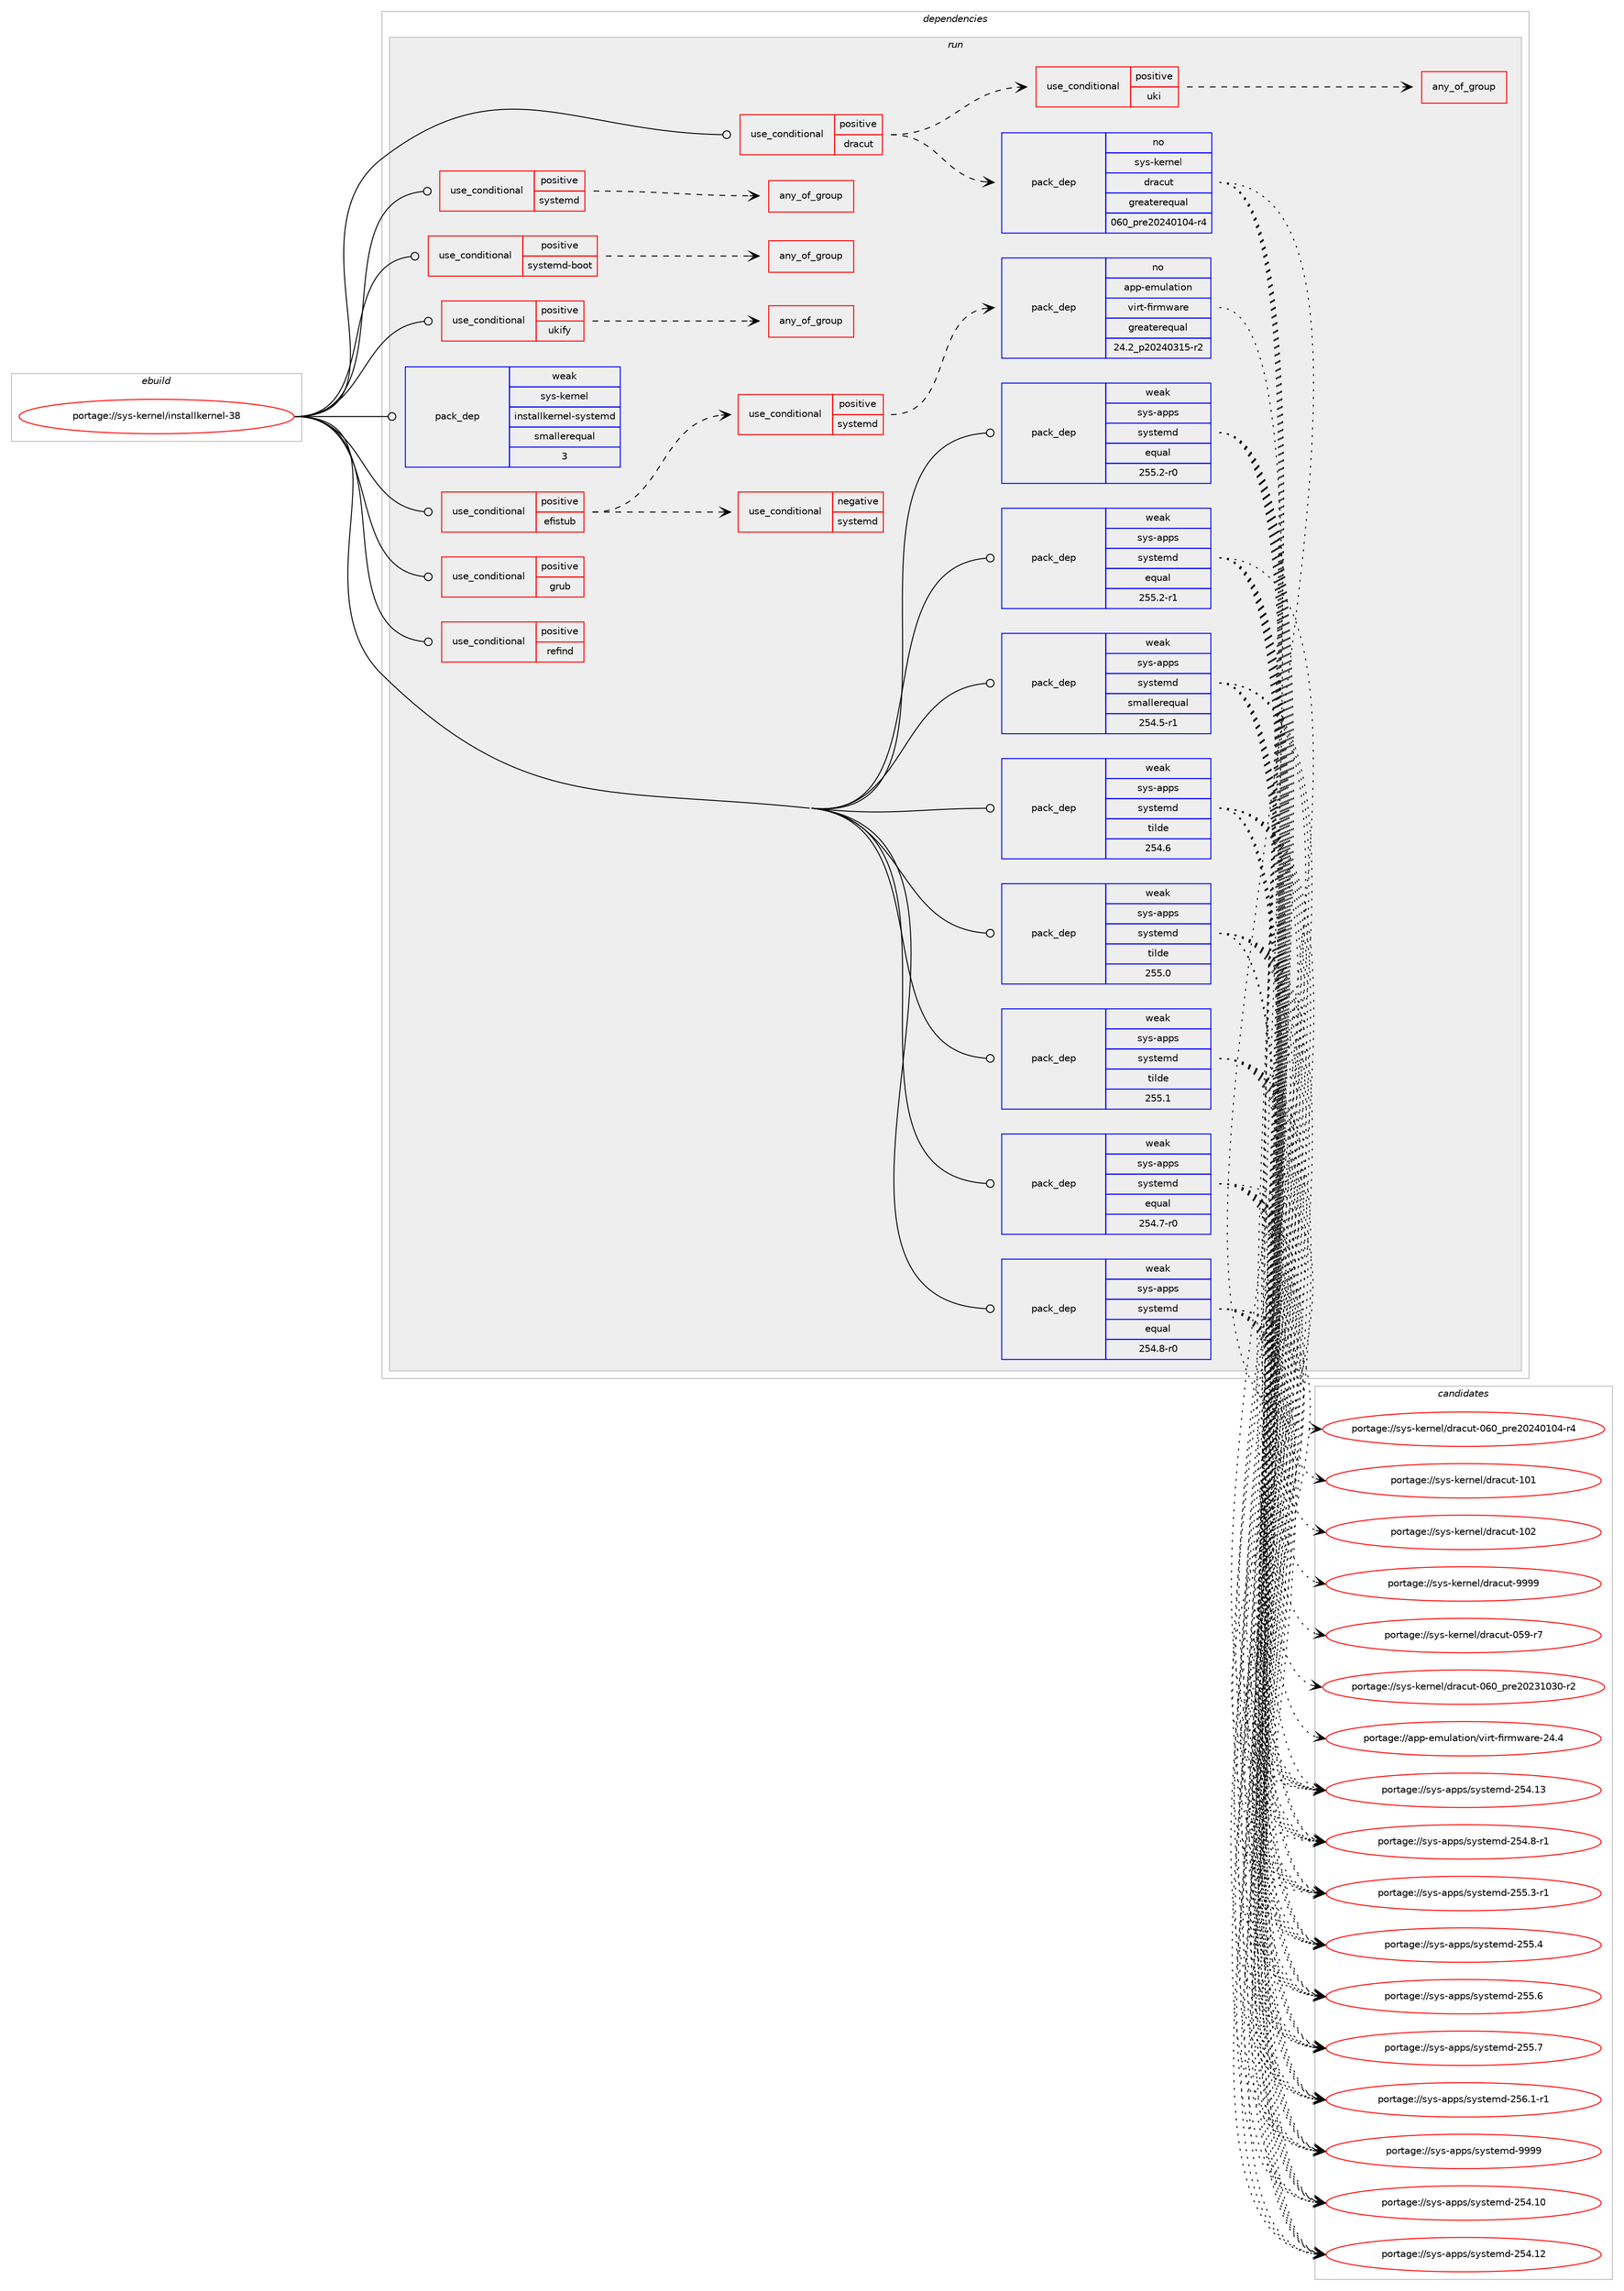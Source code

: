 digraph prolog {

# *************
# Graph options
# *************

newrank=true;
concentrate=true;
compound=true;
graph [rankdir=LR,fontname=Helvetica,fontsize=10,ranksep=1.5];#, ranksep=2.5, nodesep=0.2];
edge  [arrowhead=vee];
node  [fontname=Helvetica,fontsize=10];

# **********
# The ebuild
# **********

subgraph cluster_leftcol {
color=gray;
rank=same;
label=<<i>ebuild</i>>;
id [label="portage://sys-kernel/installkernel-38", color=red, width=4, href="../sys-kernel/installkernel-38.svg"];
}

# ****************
# The dependencies
# ****************

subgraph cluster_midcol {
color=gray;
label=<<i>dependencies</i>>;
subgraph cluster_compile {
fillcolor="#eeeeee";
style=filled;
label=<<i>compile</i>>;
}
subgraph cluster_compileandrun {
fillcolor="#eeeeee";
style=filled;
label=<<i>compile and run</i>>;
}
subgraph cluster_run {
fillcolor="#eeeeee";
style=filled;
label=<<i>run</i>>;
subgraph cond114035 {
dependency219829 [label=<<TABLE BORDER="0" CELLBORDER="1" CELLSPACING="0" CELLPADDING="4"><TR><TD ROWSPAN="3" CELLPADDING="10">use_conditional</TD></TR><TR><TD>positive</TD></TR><TR><TD>dracut</TD></TR></TABLE>>, shape=none, color=red];
subgraph pack102883 {
dependency219830 [label=<<TABLE BORDER="0" CELLBORDER="1" CELLSPACING="0" CELLPADDING="4" WIDTH="220"><TR><TD ROWSPAN="6" CELLPADDING="30">pack_dep</TD></TR><TR><TD WIDTH="110">no</TD></TR><TR><TD>sys-kernel</TD></TR><TR><TD>dracut</TD></TR><TR><TD>greaterequal</TD></TR><TR><TD>060_pre20240104-r4</TD></TR></TABLE>>, shape=none, color=blue];
}
dependency219829:e -> dependency219830:w [weight=20,style="dashed",arrowhead="vee"];
subgraph cond114036 {
dependency219831 [label=<<TABLE BORDER="0" CELLBORDER="1" CELLSPACING="0" CELLPADDING="4"><TR><TD ROWSPAN="3" CELLPADDING="10">use_conditional</TD></TR><TR><TD>positive</TD></TR><TR><TD>uki</TD></TR></TABLE>>, shape=none, color=red];
subgraph any2712 {
dependency219832 [label=<<TABLE BORDER="0" CELLBORDER="1" CELLSPACING="0" CELLPADDING="4"><TR><TD CELLPADDING="10">any_of_group</TD></TR></TABLE>>, shape=none, color=red];# *** BEGIN UNKNOWN DEPENDENCY TYPE (TODO) ***
# dependency219832 -> package_dependency(portage://sys-kernel/installkernel-38,run,no,sys-apps,systemd,none,[,,],[],[use(enable(boot),negative)])
# *** END UNKNOWN DEPENDENCY TYPE (TODO) ***

# *** BEGIN UNKNOWN DEPENDENCY TYPE (TODO) ***
# dependency219832 -> package_dependency(portage://sys-kernel/installkernel-38,run,no,sys-apps,systemd-utils,none,[,,],[],[use(enable(boot),negative)])
# *** END UNKNOWN DEPENDENCY TYPE (TODO) ***

}
dependency219831:e -> dependency219832:w [weight=20,style="dashed",arrowhead="vee"];
}
dependency219829:e -> dependency219831:w [weight=20,style="dashed",arrowhead="vee"];
}
id:e -> dependency219829:w [weight=20,style="solid",arrowhead="odot"];
subgraph cond114037 {
dependency219833 [label=<<TABLE BORDER="0" CELLBORDER="1" CELLSPACING="0" CELLPADDING="4"><TR><TD ROWSPAN="3" CELLPADDING="10">use_conditional</TD></TR><TR><TD>positive</TD></TR><TR><TD>efistub</TD></TR></TABLE>>, shape=none, color=red];
subgraph cond114038 {
dependency219834 [label=<<TABLE BORDER="0" CELLBORDER="1" CELLSPACING="0" CELLPADDING="4"><TR><TD ROWSPAN="3" CELLPADDING="10">use_conditional</TD></TR><TR><TD>positive</TD></TR><TR><TD>systemd</TD></TR></TABLE>>, shape=none, color=red];
subgraph pack102884 {
dependency219835 [label=<<TABLE BORDER="0" CELLBORDER="1" CELLSPACING="0" CELLPADDING="4" WIDTH="220"><TR><TD ROWSPAN="6" CELLPADDING="30">pack_dep</TD></TR><TR><TD WIDTH="110">no</TD></TR><TR><TD>app-emulation</TD></TR><TR><TD>virt-firmware</TD></TR><TR><TD>greaterequal</TD></TR><TR><TD>24.2_p20240315-r2</TD></TR></TABLE>>, shape=none, color=blue];
}
dependency219834:e -> dependency219835:w [weight=20,style="dashed",arrowhead="vee"];
}
dependency219833:e -> dependency219834:w [weight=20,style="dashed",arrowhead="vee"];
subgraph cond114039 {
dependency219836 [label=<<TABLE BORDER="0" CELLBORDER="1" CELLSPACING="0" CELLPADDING="4"><TR><TD ROWSPAN="3" CELLPADDING="10">use_conditional</TD></TR><TR><TD>negative</TD></TR><TR><TD>systemd</TD></TR></TABLE>>, shape=none, color=red];
# *** BEGIN UNKNOWN DEPENDENCY TYPE (TODO) ***
# dependency219836 -> package_dependency(portage://sys-kernel/installkernel-38,run,no,sys-boot,uefi-mkconfig,none,[,,],[],[])
# *** END UNKNOWN DEPENDENCY TYPE (TODO) ***

}
dependency219833:e -> dependency219836:w [weight=20,style="dashed",arrowhead="vee"];
}
id:e -> dependency219833:w [weight=20,style="solid",arrowhead="odot"];
subgraph cond114040 {
dependency219837 [label=<<TABLE BORDER="0" CELLBORDER="1" CELLSPACING="0" CELLPADDING="4"><TR><TD ROWSPAN="3" CELLPADDING="10">use_conditional</TD></TR><TR><TD>positive</TD></TR><TR><TD>grub</TD></TR></TABLE>>, shape=none, color=red];
# *** BEGIN UNKNOWN DEPENDENCY TYPE (TODO) ***
# dependency219837 -> package_dependency(portage://sys-kernel/installkernel-38,run,no,sys-boot,grub,none,[,,],[],[])
# *** END UNKNOWN DEPENDENCY TYPE (TODO) ***

}
id:e -> dependency219837:w [weight=20,style="solid",arrowhead="odot"];
subgraph cond114041 {
dependency219838 [label=<<TABLE BORDER="0" CELLBORDER="1" CELLSPACING="0" CELLPADDING="4"><TR><TD ROWSPAN="3" CELLPADDING="10">use_conditional</TD></TR><TR><TD>positive</TD></TR><TR><TD>refind</TD></TR></TABLE>>, shape=none, color=red];
# *** BEGIN UNKNOWN DEPENDENCY TYPE (TODO) ***
# dependency219838 -> package_dependency(portage://sys-kernel/installkernel-38,run,no,sys-boot,refind,none,[,,],[],[])
# *** END UNKNOWN DEPENDENCY TYPE (TODO) ***

}
id:e -> dependency219838:w [weight=20,style="solid",arrowhead="odot"];
subgraph cond114042 {
dependency219839 [label=<<TABLE BORDER="0" CELLBORDER="1" CELLSPACING="0" CELLPADDING="4"><TR><TD ROWSPAN="3" CELLPADDING="10">use_conditional</TD></TR><TR><TD>positive</TD></TR><TR><TD>systemd</TD></TR></TABLE>>, shape=none, color=red];
subgraph any2713 {
dependency219840 [label=<<TABLE BORDER="0" CELLBORDER="1" CELLSPACING="0" CELLPADDING="4"><TR><TD CELLPADDING="10">any_of_group</TD></TR></TABLE>>, shape=none, color=red];# *** BEGIN UNKNOWN DEPENDENCY TYPE (TODO) ***
# dependency219840 -> package_dependency(portage://sys-kernel/installkernel-38,run,no,sys-apps,systemd,none,[,,],[],[use(enable(kernel-install),negative)])
# *** END UNKNOWN DEPENDENCY TYPE (TODO) ***

# *** BEGIN UNKNOWN DEPENDENCY TYPE (TODO) ***
# dependency219840 -> package_dependency(portage://sys-kernel/installkernel-38,run,no,sys-apps,systemd-utils,none,[,,],[],[use(enable(kernel-install),negative)])
# *** END UNKNOWN DEPENDENCY TYPE (TODO) ***

}
dependency219839:e -> dependency219840:w [weight=20,style="dashed",arrowhead="vee"];
}
id:e -> dependency219839:w [weight=20,style="solid",arrowhead="odot"];
subgraph cond114043 {
dependency219841 [label=<<TABLE BORDER="0" CELLBORDER="1" CELLSPACING="0" CELLPADDING="4"><TR><TD ROWSPAN="3" CELLPADDING="10">use_conditional</TD></TR><TR><TD>positive</TD></TR><TR><TD>systemd-boot</TD></TR></TABLE>>, shape=none, color=red];
subgraph any2714 {
dependency219842 [label=<<TABLE BORDER="0" CELLBORDER="1" CELLSPACING="0" CELLPADDING="4"><TR><TD CELLPADDING="10">any_of_group</TD></TR></TABLE>>, shape=none, color=red];# *** BEGIN UNKNOWN DEPENDENCY TYPE (TODO) ***
# dependency219842 -> package_dependency(portage://sys-kernel/installkernel-38,run,no,sys-apps,systemd,none,[,,],[],[use(enable(boot),negative)])
# *** END UNKNOWN DEPENDENCY TYPE (TODO) ***

# *** BEGIN UNKNOWN DEPENDENCY TYPE (TODO) ***
# dependency219842 -> package_dependency(portage://sys-kernel/installkernel-38,run,no,sys-apps,systemd-utils,none,[,,],[],[use(enable(boot),negative)])
# *** END UNKNOWN DEPENDENCY TYPE (TODO) ***

}
dependency219841:e -> dependency219842:w [weight=20,style="dashed",arrowhead="vee"];
}
id:e -> dependency219841:w [weight=20,style="solid",arrowhead="odot"];
subgraph cond114044 {
dependency219843 [label=<<TABLE BORDER="0" CELLBORDER="1" CELLSPACING="0" CELLPADDING="4"><TR><TD ROWSPAN="3" CELLPADDING="10">use_conditional</TD></TR><TR><TD>positive</TD></TR><TR><TD>ukify</TD></TR></TABLE>>, shape=none, color=red];
subgraph any2715 {
dependency219844 [label=<<TABLE BORDER="0" CELLBORDER="1" CELLSPACING="0" CELLPADDING="4"><TR><TD CELLPADDING="10">any_of_group</TD></TR></TABLE>>, shape=none, color=red];# *** BEGIN UNKNOWN DEPENDENCY TYPE (TODO) ***
# dependency219844 -> package_dependency(portage://sys-kernel/installkernel-38,run,no,sys-apps,systemd,none,[,,],[],[use(enable(boot),negative),use(enable(ukify),negative)])
# *** END UNKNOWN DEPENDENCY TYPE (TODO) ***

# *** BEGIN UNKNOWN DEPENDENCY TYPE (TODO) ***
# dependency219844 -> package_dependency(portage://sys-kernel/installkernel-38,run,no,sys-apps,systemd-utils,none,[,,],[],[use(enable(boot),negative),use(enable(ukify),negative)])
# *** END UNKNOWN DEPENDENCY TYPE (TODO) ***

}
dependency219843:e -> dependency219844:w [weight=20,style="dashed",arrowhead="vee"];
}
id:e -> dependency219843:w [weight=20,style="solid",arrowhead="odot"];
subgraph pack102885 {
dependency219845 [label=<<TABLE BORDER="0" CELLBORDER="1" CELLSPACING="0" CELLPADDING="4" WIDTH="220"><TR><TD ROWSPAN="6" CELLPADDING="30">pack_dep</TD></TR><TR><TD WIDTH="110">weak</TD></TR><TR><TD>sys-apps</TD></TR><TR><TD>systemd</TD></TR><TR><TD>equal</TD></TR><TR><TD>254.7-r0</TD></TR></TABLE>>, shape=none, color=blue];
}
id:e -> dependency219845:w [weight=20,style="solid",arrowhead="odot"];
subgraph pack102886 {
dependency219846 [label=<<TABLE BORDER="0" CELLBORDER="1" CELLSPACING="0" CELLPADDING="4" WIDTH="220"><TR><TD ROWSPAN="6" CELLPADDING="30">pack_dep</TD></TR><TR><TD WIDTH="110">weak</TD></TR><TR><TD>sys-apps</TD></TR><TR><TD>systemd</TD></TR><TR><TD>equal</TD></TR><TR><TD>254.8-r0</TD></TR></TABLE>>, shape=none, color=blue];
}
id:e -> dependency219846:w [weight=20,style="solid",arrowhead="odot"];
subgraph pack102887 {
dependency219847 [label=<<TABLE BORDER="0" CELLBORDER="1" CELLSPACING="0" CELLPADDING="4" WIDTH="220"><TR><TD ROWSPAN="6" CELLPADDING="30">pack_dep</TD></TR><TR><TD WIDTH="110">weak</TD></TR><TR><TD>sys-apps</TD></TR><TR><TD>systemd</TD></TR><TR><TD>equal</TD></TR><TR><TD>255.2-r0</TD></TR></TABLE>>, shape=none, color=blue];
}
id:e -> dependency219847:w [weight=20,style="solid",arrowhead="odot"];
subgraph pack102888 {
dependency219848 [label=<<TABLE BORDER="0" CELLBORDER="1" CELLSPACING="0" CELLPADDING="4" WIDTH="220"><TR><TD ROWSPAN="6" CELLPADDING="30">pack_dep</TD></TR><TR><TD WIDTH="110">weak</TD></TR><TR><TD>sys-apps</TD></TR><TR><TD>systemd</TD></TR><TR><TD>equal</TD></TR><TR><TD>255.2-r1</TD></TR></TABLE>>, shape=none, color=blue];
}
id:e -> dependency219848:w [weight=20,style="solid",arrowhead="odot"];
subgraph pack102889 {
dependency219849 [label=<<TABLE BORDER="0" CELLBORDER="1" CELLSPACING="0" CELLPADDING="4" WIDTH="220"><TR><TD ROWSPAN="6" CELLPADDING="30">pack_dep</TD></TR><TR><TD WIDTH="110">weak</TD></TR><TR><TD>sys-apps</TD></TR><TR><TD>systemd</TD></TR><TR><TD>smallerequal</TD></TR><TR><TD>254.5-r1</TD></TR></TABLE>>, shape=none, color=blue];
}
id:e -> dependency219849:w [weight=20,style="solid",arrowhead="odot"];
subgraph pack102890 {
dependency219850 [label=<<TABLE BORDER="0" CELLBORDER="1" CELLSPACING="0" CELLPADDING="4" WIDTH="220"><TR><TD ROWSPAN="6" CELLPADDING="30">pack_dep</TD></TR><TR><TD WIDTH="110">weak</TD></TR><TR><TD>sys-apps</TD></TR><TR><TD>systemd</TD></TR><TR><TD>tilde</TD></TR><TR><TD>254.6</TD></TR></TABLE>>, shape=none, color=blue];
}
id:e -> dependency219850:w [weight=20,style="solid",arrowhead="odot"];
subgraph pack102891 {
dependency219851 [label=<<TABLE BORDER="0" CELLBORDER="1" CELLSPACING="0" CELLPADDING="4" WIDTH="220"><TR><TD ROWSPAN="6" CELLPADDING="30">pack_dep</TD></TR><TR><TD WIDTH="110">weak</TD></TR><TR><TD>sys-apps</TD></TR><TR><TD>systemd</TD></TR><TR><TD>tilde</TD></TR><TR><TD>255.0</TD></TR></TABLE>>, shape=none, color=blue];
}
id:e -> dependency219851:w [weight=20,style="solid",arrowhead="odot"];
subgraph pack102892 {
dependency219852 [label=<<TABLE BORDER="0" CELLBORDER="1" CELLSPACING="0" CELLPADDING="4" WIDTH="220"><TR><TD ROWSPAN="6" CELLPADDING="30">pack_dep</TD></TR><TR><TD WIDTH="110">weak</TD></TR><TR><TD>sys-apps</TD></TR><TR><TD>systemd</TD></TR><TR><TD>tilde</TD></TR><TR><TD>255.1</TD></TR></TABLE>>, shape=none, color=blue];
}
id:e -> dependency219852:w [weight=20,style="solid",arrowhead="odot"];
subgraph pack102893 {
dependency219853 [label=<<TABLE BORDER="0" CELLBORDER="1" CELLSPACING="0" CELLPADDING="4" WIDTH="220"><TR><TD ROWSPAN="6" CELLPADDING="30">pack_dep</TD></TR><TR><TD WIDTH="110">weak</TD></TR><TR><TD>sys-kernel</TD></TR><TR><TD>installkernel-systemd</TD></TR><TR><TD>smallerequal</TD></TR><TR><TD>3</TD></TR></TABLE>>, shape=none, color=blue];
}
id:e -> dependency219853:w [weight=20,style="solid",arrowhead="odot"];
}
}

# **************
# The candidates
# **************

subgraph cluster_choices {
rank=same;
color=gray;
label=<<i>candidates</i>>;

subgraph choice102883 {
color=black;
nodesep=1;
choice11512111545107101114110101108471001149799117116454853574511455 [label="portage://sys-kernel/dracut-059-r7", color=red, width=4,href="../sys-kernel/dracut-059-r7.svg"];
choice11512111545107101114110101108471001149799117116454854489511211410150485051494851484511450 [label="portage://sys-kernel/dracut-060_pre20231030-r2", color=red, width=4,href="../sys-kernel/dracut-060_pre20231030-r2.svg"];
choice11512111545107101114110101108471001149799117116454854489511211410150485052484948524511452 [label="portage://sys-kernel/dracut-060_pre20240104-r4", color=red, width=4,href="../sys-kernel/dracut-060_pre20240104-r4.svg"];
choice1151211154510710111411010110847100114979911711645494849 [label="portage://sys-kernel/dracut-101", color=red, width=4,href="../sys-kernel/dracut-101.svg"];
choice1151211154510710111411010110847100114979911711645494850 [label="portage://sys-kernel/dracut-102", color=red, width=4,href="../sys-kernel/dracut-102.svg"];
choice115121115451071011141101011084710011497991171164557575757 [label="portage://sys-kernel/dracut-9999", color=red, width=4,href="../sys-kernel/dracut-9999.svg"];
dependency219830:e -> choice11512111545107101114110101108471001149799117116454853574511455:w [style=dotted,weight="100"];
dependency219830:e -> choice11512111545107101114110101108471001149799117116454854489511211410150485051494851484511450:w [style=dotted,weight="100"];
dependency219830:e -> choice11512111545107101114110101108471001149799117116454854489511211410150485052484948524511452:w [style=dotted,weight="100"];
dependency219830:e -> choice1151211154510710111411010110847100114979911711645494849:w [style=dotted,weight="100"];
dependency219830:e -> choice1151211154510710111411010110847100114979911711645494850:w [style=dotted,weight="100"];
dependency219830:e -> choice115121115451071011141101011084710011497991171164557575757:w [style=dotted,weight="100"];
}
subgraph choice102884 {
color=black;
nodesep=1;
choice9711211245101109117108971161051111104711810511411645102105114109119971141014550524652 [label="portage://app-emulation/virt-firmware-24.4", color=red, width=4,href="../app-emulation/virt-firmware-24.4.svg"];
dependency219835:e -> choice9711211245101109117108971161051111104711810511411645102105114109119971141014550524652:w [style=dotted,weight="100"];
}
subgraph choice102885 {
color=black;
nodesep=1;
choice11512111545971121121154711512111511610110910045505352464948 [label="portage://sys-apps/systemd-254.10", color=red, width=4,href="../sys-apps/systemd-254.10.svg"];
choice11512111545971121121154711512111511610110910045505352464950 [label="portage://sys-apps/systemd-254.12", color=red, width=4,href="../sys-apps/systemd-254.12.svg"];
choice11512111545971121121154711512111511610110910045505352464951 [label="portage://sys-apps/systemd-254.13", color=red, width=4,href="../sys-apps/systemd-254.13.svg"];
choice1151211154597112112115471151211151161011091004550535246564511449 [label="portage://sys-apps/systemd-254.8-r1", color=red, width=4,href="../sys-apps/systemd-254.8-r1.svg"];
choice1151211154597112112115471151211151161011091004550535346514511449 [label="portage://sys-apps/systemd-255.3-r1", color=red, width=4,href="../sys-apps/systemd-255.3-r1.svg"];
choice115121115459711211211547115121115116101109100455053534652 [label="portage://sys-apps/systemd-255.4", color=red, width=4,href="../sys-apps/systemd-255.4.svg"];
choice115121115459711211211547115121115116101109100455053534654 [label="portage://sys-apps/systemd-255.6", color=red, width=4,href="../sys-apps/systemd-255.6.svg"];
choice115121115459711211211547115121115116101109100455053534655 [label="portage://sys-apps/systemd-255.7", color=red, width=4,href="../sys-apps/systemd-255.7.svg"];
choice1151211154597112112115471151211151161011091004550535446494511449 [label="portage://sys-apps/systemd-256.1-r1", color=red, width=4,href="../sys-apps/systemd-256.1-r1.svg"];
choice1151211154597112112115471151211151161011091004557575757 [label="portage://sys-apps/systemd-9999", color=red, width=4,href="../sys-apps/systemd-9999.svg"];
dependency219845:e -> choice11512111545971121121154711512111511610110910045505352464948:w [style=dotted,weight="100"];
dependency219845:e -> choice11512111545971121121154711512111511610110910045505352464950:w [style=dotted,weight="100"];
dependency219845:e -> choice11512111545971121121154711512111511610110910045505352464951:w [style=dotted,weight="100"];
dependency219845:e -> choice1151211154597112112115471151211151161011091004550535246564511449:w [style=dotted,weight="100"];
dependency219845:e -> choice1151211154597112112115471151211151161011091004550535346514511449:w [style=dotted,weight="100"];
dependency219845:e -> choice115121115459711211211547115121115116101109100455053534652:w [style=dotted,weight="100"];
dependency219845:e -> choice115121115459711211211547115121115116101109100455053534654:w [style=dotted,weight="100"];
dependency219845:e -> choice115121115459711211211547115121115116101109100455053534655:w [style=dotted,weight="100"];
dependency219845:e -> choice1151211154597112112115471151211151161011091004550535446494511449:w [style=dotted,weight="100"];
dependency219845:e -> choice1151211154597112112115471151211151161011091004557575757:w [style=dotted,weight="100"];
}
subgraph choice102886 {
color=black;
nodesep=1;
choice11512111545971121121154711512111511610110910045505352464948 [label="portage://sys-apps/systemd-254.10", color=red, width=4,href="../sys-apps/systemd-254.10.svg"];
choice11512111545971121121154711512111511610110910045505352464950 [label="portage://sys-apps/systemd-254.12", color=red, width=4,href="../sys-apps/systemd-254.12.svg"];
choice11512111545971121121154711512111511610110910045505352464951 [label="portage://sys-apps/systemd-254.13", color=red, width=4,href="../sys-apps/systemd-254.13.svg"];
choice1151211154597112112115471151211151161011091004550535246564511449 [label="portage://sys-apps/systemd-254.8-r1", color=red, width=4,href="../sys-apps/systemd-254.8-r1.svg"];
choice1151211154597112112115471151211151161011091004550535346514511449 [label="portage://sys-apps/systemd-255.3-r1", color=red, width=4,href="../sys-apps/systemd-255.3-r1.svg"];
choice115121115459711211211547115121115116101109100455053534652 [label="portage://sys-apps/systemd-255.4", color=red, width=4,href="../sys-apps/systemd-255.4.svg"];
choice115121115459711211211547115121115116101109100455053534654 [label="portage://sys-apps/systemd-255.6", color=red, width=4,href="../sys-apps/systemd-255.6.svg"];
choice115121115459711211211547115121115116101109100455053534655 [label="portage://sys-apps/systemd-255.7", color=red, width=4,href="../sys-apps/systemd-255.7.svg"];
choice1151211154597112112115471151211151161011091004550535446494511449 [label="portage://sys-apps/systemd-256.1-r1", color=red, width=4,href="../sys-apps/systemd-256.1-r1.svg"];
choice1151211154597112112115471151211151161011091004557575757 [label="portage://sys-apps/systemd-9999", color=red, width=4,href="../sys-apps/systemd-9999.svg"];
dependency219846:e -> choice11512111545971121121154711512111511610110910045505352464948:w [style=dotted,weight="100"];
dependency219846:e -> choice11512111545971121121154711512111511610110910045505352464950:w [style=dotted,weight="100"];
dependency219846:e -> choice11512111545971121121154711512111511610110910045505352464951:w [style=dotted,weight="100"];
dependency219846:e -> choice1151211154597112112115471151211151161011091004550535246564511449:w [style=dotted,weight="100"];
dependency219846:e -> choice1151211154597112112115471151211151161011091004550535346514511449:w [style=dotted,weight="100"];
dependency219846:e -> choice115121115459711211211547115121115116101109100455053534652:w [style=dotted,weight="100"];
dependency219846:e -> choice115121115459711211211547115121115116101109100455053534654:w [style=dotted,weight="100"];
dependency219846:e -> choice115121115459711211211547115121115116101109100455053534655:w [style=dotted,weight="100"];
dependency219846:e -> choice1151211154597112112115471151211151161011091004550535446494511449:w [style=dotted,weight="100"];
dependency219846:e -> choice1151211154597112112115471151211151161011091004557575757:w [style=dotted,weight="100"];
}
subgraph choice102887 {
color=black;
nodesep=1;
choice11512111545971121121154711512111511610110910045505352464948 [label="portage://sys-apps/systemd-254.10", color=red, width=4,href="../sys-apps/systemd-254.10.svg"];
choice11512111545971121121154711512111511610110910045505352464950 [label="portage://sys-apps/systemd-254.12", color=red, width=4,href="../sys-apps/systemd-254.12.svg"];
choice11512111545971121121154711512111511610110910045505352464951 [label="portage://sys-apps/systemd-254.13", color=red, width=4,href="../sys-apps/systemd-254.13.svg"];
choice1151211154597112112115471151211151161011091004550535246564511449 [label="portage://sys-apps/systemd-254.8-r1", color=red, width=4,href="../sys-apps/systemd-254.8-r1.svg"];
choice1151211154597112112115471151211151161011091004550535346514511449 [label="portage://sys-apps/systemd-255.3-r1", color=red, width=4,href="../sys-apps/systemd-255.3-r1.svg"];
choice115121115459711211211547115121115116101109100455053534652 [label="portage://sys-apps/systemd-255.4", color=red, width=4,href="../sys-apps/systemd-255.4.svg"];
choice115121115459711211211547115121115116101109100455053534654 [label="portage://sys-apps/systemd-255.6", color=red, width=4,href="../sys-apps/systemd-255.6.svg"];
choice115121115459711211211547115121115116101109100455053534655 [label="portage://sys-apps/systemd-255.7", color=red, width=4,href="../sys-apps/systemd-255.7.svg"];
choice1151211154597112112115471151211151161011091004550535446494511449 [label="portage://sys-apps/systemd-256.1-r1", color=red, width=4,href="../sys-apps/systemd-256.1-r1.svg"];
choice1151211154597112112115471151211151161011091004557575757 [label="portage://sys-apps/systemd-9999", color=red, width=4,href="../sys-apps/systemd-9999.svg"];
dependency219847:e -> choice11512111545971121121154711512111511610110910045505352464948:w [style=dotted,weight="100"];
dependency219847:e -> choice11512111545971121121154711512111511610110910045505352464950:w [style=dotted,weight="100"];
dependency219847:e -> choice11512111545971121121154711512111511610110910045505352464951:w [style=dotted,weight="100"];
dependency219847:e -> choice1151211154597112112115471151211151161011091004550535246564511449:w [style=dotted,weight="100"];
dependency219847:e -> choice1151211154597112112115471151211151161011091004550535346514511449:w [style=dotted,weight="100"];
dependency219847:e -> choice115121115459711211211547115121115116101109100455053534652:w [style=dotted,weight="100"];
dependency219847:e -> choice115121115459711211211547115121115116101109100455053534654:w [style=dotted,weight="100"];
dependency219847:e -> choice115121115459711211211547115121115116101109100455053534655:w [style=dotted,weight="100"];
dependency219847:e -> choice1151211154597112112115471151211151161011091004550535446494511449:w [style=dotted,weight="100"];
dependency219847:e -> choice1151211154597112112115471151211151161011091004557575757:w [style=dotted,weight="100"];
}
subgraph choice102888 {
color=black;
nodesep=1;
choice11512111545971121121154711512111511610110910045505352464948 [label="portage://sys-apps/systemd-254.10", color=red, width=4,href="../sys-apps/systemd-254.10.svg"];
choice11512111545971121121154711512111511610110910045505352464950 [label="portage://sys-apps/systemd-254.12", color=red, width=4,href="../sys-apps/systemd-254.12.svg"];
choice11512111545971121121154711512111511610110910045505352464951 [label="portage://sys-apps/systemd-254.13", color=red, width=4,href="../sys-apps/systemd-254.13.svg"];
choice1151211154597112112115471151211151161011091004550535246564511449 [label="portage://sys-apps/systemd-254.8-r1", color=red, width=4,href="../sys-apps/systemd-254.8-r1.svg"];
choice1151211154597112112115471151211151161011091004550535346514511449 [label="portage://sys-apps/systemd-255.3-r1", color=red, width=4,href="../sys-apps/systemd-255.3-r1.svg"];
choice115121115459711211211547115121115116101109100455053534652 [label="portage://sys-apps/systemd-255.4", color=red, width=4,href="../sys-apps/systemd-255.4.svg"];
choice115121115459711211211547115121115116101109100455053534654 [label="portage://sys-apps/systemd-255.6", color=red, width=4,href="../sys-apps/systemd-255.6.svg"];
choice115121115459711211211547115121115116101109100455053534655 [label="portage://sys-apps/systemd-255.7", color=red, width=4,href="../sys-apps/systemd-255.7.svg"];
choice1151211154597112112115471151211151161011091004550535446494511449 [label="portage://sys-apps/systemd-256.1-r1", color=red, width=4,href="../sys-apps/systemd-256.1-r1.svg"];
choice1151211154597112112115471151211151161011091004557575757 [label="portage://sys-apps/systemd-9999", color=red, width=4,href="../sys-apps/systemd-9999.svg"];
dependency219848:e -> choice11512111545971121121154711512111511610110910045505352464948:w [style=dotted,weight="100"];
dependency219848:e -> choice11512111545971121121154711512111511610110910045505352464950:w [style=dotted,weight="100"];
dependency219848:e -> choice11512111545971121121154711512111511610110910045505352464951:w [style=dotted,weight="100"];
dependency219848:e -> choice1151211154597112112115471151211151161011091004550535246564511449:w [style=dotted,weight="100"];
dependency219848:e -> choice1151211154597112112115471151211151161011091004550535346514511449:w [style=dotted,weight="100"];
dependency219848:e -> choice115121115459711211211547115121115116101109100455053534652:w [style=dotted,weight="100"];
dependency219848:e -> choice115121115459711211211547115121115116101109100455053534654:w [style=dotted,weight="100"];
dependency219848:e -> choice115121115459711211211547115121115116101109100455053534655:w [style=dotted,weight="100"];
dependency219848:e -> choice1151211154597112112115471151211151161011091004550535446494511449:w [style=dotted,weight="100"];
dependency219848:e -> choice1151211154597112112115471151211151161011091004557575757:w [style=dotted,weight="100"];
}
subgraph choice102889 {
color=black;
nodesep=1;
choice11512111545971121121154711512111511610110910045505352464948 [label="portage://sys-apps/systemd-254.10", color=red, width=4,href="../sys-apps/systemd-254.10.svg"];
choice11512111545971121121154711512111511610110910045505352464950 [label="portage://sys-apps/systemd-254.12", color=red, width=4,href="../sys-apps/systemd-254.12.svg"];
choice11512111545971121121154711512111511610110910045505352464951 [label="portage://sys-apps/systemd-254.13", color=red, width=4,href="../sys-apps/systemd-254.13.svg"];
choice1151211154597112112115471151211151161011091004550535246564511449 [label="portage://sys-apps/systemd-254.8-r1", color=red, width=4,href="../sys-apps/systemd-254.8-r1.svg"];
choice1151211154597112112115471151211151161011091004550535346514511449 [label="portage://sys-apps/systemd-255.3-r1", color=red, width=4,href="../sys-apps/systemd-255.3-r1.svg"];
choice115121115459711211211547115121115116101109100455053534652 [label="portage://sys-apps/systemd-255.4", color=red, width=4,href="../sys-apps/systemd-255.4.svg"];
choice115121115459711211211547115121115116101109100455053534654 [label="portage://sys-apps/systemd-255.6", color=red, width=4,href="../sys-apps/systemd-255.6.svg"];
choice115121115459711211211547115121115116101109100455053534655 [label="portage://sys-apps/systemd-255.7", color=red, width=4,href="../sys-apps/systemd-255.7.svg"];
choice1151211154597112112115471151211151161011091004550535446494511449 [label="portage://sys-apps/systemd-256.1-r1", color=red, width=4,href="../sys-apps/systemd-256.1-r1.svg"];
choice1151211154597112112115471151211151161011091004557575757 [label="portage://sys-apps/systemd-9999", color=red, width=4,href="../sys-apps/systemd-9999.svg"];
dependency219849:e -> choice11512111545971121121154711512111511610110910045505352464948:w [style=dotted,weight="100"];
dependency219849:e -> choice11512111545971121121154711512111511610110910045505352464950:w [style=dotted,weight="100"];
dependency219849:e -> choice11512111545971121121154711512111511610110910045505352464951:w [style=dotted,weight="100"];
dependency219849:e -> choice1151211154597112112115471151211151161011091004550535246564511449:w [style=dotted,weight="100"];
dependency219849:e -> choice1151211154597112112115471151211151161011091004550535346514511449:w [style=dotted,weight="100"];
dependency219849:e -> choice115121115459711211211547115121115116101109100455053534652:w [style=dotted,weight="100"];
dependency219849:e -> choice115121115459711211211547115121115116101109100455053534654:w [style=dotted,weight="100"];
dependency219849:e -> choice115121115459711211211547115121115116101109100455053534655:w [style=dotted,weight="100"];
dependency219849:e -> choice1151211154597112112115471151211151161011091004550535446494511449:w [style=dotted,weight="100"];
dependency219849:e -> choice1151211154597112112115471151211151161011091004557575757:w [style=dotted,weight="100"];
}
subgraph choice102890 {
color=black;
nodesep=1;
choice11512111545971121121154711512111511610110910045505352464948 [label="portage://sys-apps/systemd-254.10", color=red, width=4,href="../sys-apps/systemd-254.10.svg"];
choice11512111545971121121154711512111511610110910045505352464950 [label="portage://sys-apps/systemd-254.12", color=red, width=4,href="../sys-apps/systemd-254.12.svg"];
choice11512111545971121121154711512111511610110910045505352464951 [label="portage://sys-apps/systemd-254.13", color=red, width=4,href="../sys-apps/systemd-254.13.svg"];
choice1151211154597112112115471151211151161011091004550535246564511449 [label="portage://sys-apps/systemd-254.8-r1", color=red, width=4,href="../sys-apps/systemd-254.8-r1.svg"];
choice1151211154597112112115471151211151161011091004550535346514511449 [label="portage://sys-apps/systemd-255.3-r1", color=red, width=4,href="../sys-apps/systemd-255.3-r1.svg"];
choice115121115459711211211547115121115116101109100455053534652 [label="portage://sys-apps/systemd-255.4", color=red, width=4,href="../sys-apps/systemd-255.4.svg"];
choice115121115459711211211547115121115116101109100455053534654 [label="portage://sys-apps/systemd-255.6", color=red, width=4,href="../sys-apps/systemd-255.6.svg"];
choice115121115459711211211547115121115116101109100455053534655 [label="portage://sys-apps/systemd-255.7", color=red, width=4,href="../sys-apps/systemd-255.7.svg"];
choice1151211154597112112115471151211151161011091004550535446494511449 [label="portage://sys-apps/systemd-256.1-r1", color=red, width=4,href="../sys-apps/systemd-256.1-r1.svg"];
choice1151211154597112112115471151211151161011091004557575757 [label="portage://sys-apps/systemd-9999", color=red, width=4,href="../sys-apps/systemd-9999.svg"];
dependency219850:e -> choice11512111545971121121154711512111511610110910045505352464948:w [style=dotted,weight="100"];
dependency219850:e -> choice11512111545971121121154711512111511610110910045505352464950:w [style=dotted,weight="100"];
dependency219850:e -> choice11512111545971121121154711512111511610110910045505352464951:w [style=dotted,weight="100"];
dependency219850:e -> choice1151211154597112112115471151211151161011091004550535246564511449:w [style=dotted,weight="100"];
dependency219850:e -> choice1151211154597112112115471151211151161011091004550535346514511449:w [style=dotted,weight="100"];
dependency219850:e -> choice115121115459711211211547115121115116101109100455053534652:w [style=dotted,weight="100"];
dependency219850:e -> choice115121115459711211211547115121115116101109100455053534654:w [style=dotted,weight="100"];
dependency219850:e -> choice115121115459711211211547115121115116101109100455053534655:w [style=dotted,weight="100"];
dependency219850:e -> choice1151211154597112112115471151211151161011091004550535446494511449:w [style=dotted,weight="100"];
dependency219850:e -> choice1151211154597112112115471151211151161011091004557575757:w [style=dotted,weight="100"];
}
subgraph choice102891 {
color=black;
nodesep=1;
choice11512111545971121121154711512111511610110910045505352464948 [label="portage://sys-apps/systemd-254.10", color=red, width=4,href="../sys-apps/systemd-254.10.svg"];
choice11512111545971121121154711512111511610110910045505352464950 [label="portage://sys-apps/systemd-254.12", color=red, width=4,href="../sys-apps/systemd-254.12.svg"];
choice11512111545971121121154711512111511610110910045505352464951 [label="portage://sys-apps/systemd-254.13", color=red, width=4,href="../sys-apps/systemd-254.13.svg"];
choice1151211154597112112115471151211151161011091004550535246564511449 [label="portage://sys-apps/systemd-254.8-r1", color=red, width=4,href="../sys-apps/systemd-254.8-r1.svg"];
choice1151211154597112112115471151211151161011091004550535346514511449 [label="portage://sys-apps/systemd-255.3-r1", color=red, width=4,href="../sys-apps/systemd-255.3-r1.svg"];
choice115121115459711211211547115121115116101109100455053534652 [label="portage://sys-apps/systemd-255.4", color=red, width=4,href="../sys-apps/systemd-255.4.svg"];
choice115121115459711211211547115121115116101109100455053534654 [label="portage://sys-apps/systemd-255.6", color=red, width=4,href="../sys-apps/systemd-255.6.svg"];
choice115121115459711211211547115121115116101109100455053534655 [label="portage://sys-apps/systemd-255.7", color=red, width=4,href="../sys-apps/systemd-255.7.svg"];
choice1151211154597112112115471151211151161011091004550535446494511449 [label="portage://sys-apps/systemd-256.1-r1", color=red, width=4,href="../sys-apps/systemd-256.1-r1.svg"];
choice1151211154597112112115471151211151161011091004557575757 [label="portage://sys-apps/systemd-9999", color=red, width=4,href="../sys-apps/systemd-9999.svg"];
dependency219851:e -> choice11512111545971121121154711512111511610110910045505352464948:w [style=dotted,weight="100"];
dependency219851:e -> choice11512111545971121121154711512111511610110910045505352464950:w [style=dotted,weight="100"];
dependency219851:e -> choice11512111545971121121154711512111511610110910045505352464951:w [style=dotted,weight="100"];
dependency219851:e -> choice1151211154597112112115471151211151161011091004550535246564511449:w [style=dotted,weight="100"];
dependency219851:e -> choice1151211154597112112115471151211151161011091004550535346514511449:w [style=dotted,weight="100"];
dependency219851:e -> choice115121115459711211211547115121115116101109100455053534652:w [style=dotted,weight="100"];
dependency219851:e -> choice115121115459711211211547115121115116101109100455053534654:w [style=dotted,weight="100"];
dependency219851:e -> choice115121115459711211211547115121115116101109100455053534655:w [style=dotted,weight="100"];
dependency219851:e -> choice1151211154597112112115471151211151161011091004550535446494511449:w [style=dotted,weight="100"];
dependency219851:e -> choice1151211154597112112115471151211151161011091004557575757:w [style=dotted,weight="100"];
}
subgraph choice102892 {
color=black;
nodesep=1;
choice11512111545971121121154711512111511610110910045505352464948 [label="portage://sys-apps/systemd-254.10", color=red, width=4,href="../sys-apps/systemd-254.10.svg"];
choice11512111545971121121154711512111511610110910045505352464950 [label="portage://sys-apps/systemd-254.12", color=red, width=4,href="../sys-apps/systemd-254.12.svg"];
choice11512111545971121121154711512111511610110910045505352464951 [label="portage://sys-apps/systemd-254.13", color=red, width=4,href="../sys-apps/systemd-254.13.svg"];
choice1151211154597112112115471151211151161011091004550535246564511449 [label="portage://sys-apps/systemd-254.8-r1", color=red, width=4,href="../sys-apps/systemd-254.8-r1.svg"];
choice1151211154597112112115471151211151161011091004550535346514511449 [label="portage://sys-apps/systemd-255.3-r1", color=red, width=4,href="../sys-apps/systemd-255.3-r1.svg"];
choice115121115459711211211547115121115116101109100455053534652 [label="portage://sys-apps/systemd-255.4", color=red, width=4,href="../sys-apps/systemd-255.4.svg"];
choice115121115459711211211547115121115116101109100455053534654 [label="portage://sys-apps/systemd-255.6", color=red, width=4,href="../sys-apps/systemd-255.6.svg"];
choice115121115459711211211547115121115116101109100455053534655 [label="portage://sys-apps/systemd-255.7", color=red, width=4,href="../sys-apps/systemd-255.7.svg"];
choice1151211154597112112115471151211151161011091004550535446494511449 [label="portage://sys-apps/systemd-256.1-r1", color=red, width=4,href="../sys-apps/systemd-256.1-r1.svg"];
choice1151211154597112112115471151211151161011091004557575757 [label="portage://sys-apps/systemd-9999", color=red, width=4,href="../sys-apps/systemd-9999.svg"];
dependency219852:e -> choice11512111545971121121154711512111511610110910045505352464948:w [style=dotted,weight="100"];
dependency219852:e -> choice11512111545971121121154711512111511610110910045505352464950:w [style=dotted,weight="100"];
dependency219852:e -> choice11512111545971121121154711512111511610110910045505352464951:w [style=dotted,weight="100"];
dependency219852:e -> choice1151211154597112112115471151211151161011091004550535246564511449:w [style=dotted,weight="100"];
dependency219852:e -> choice1151211154597112112115471151211151161011091004550535346514511449:w [style=dotted,weight="100"];
dependency219852:e -> choice115121115459711211211547115121115116101109100455053534652:w [style=dotted,weight="100"];
dependency219852:e -> choice115121115459711211211547115121115116101109100455053534654:w [style=dotted,weight="100"];
dependency219852:e -> choice115121115459711211211547115121115116101109100455053534655:w [style=dotted,weight="100"];
dependency219852:e -> choice1151211154597112112115471151211151161011091004550535446494511449:w [style=dotted,weight="100"];
dependency219852:e -> choice1151211154597112112115471151211151161011091004557575757:w [style=dotted,weight="100"];
}
subgraph choice102893 {
color=black;
nodesep=1;
}
}

}
